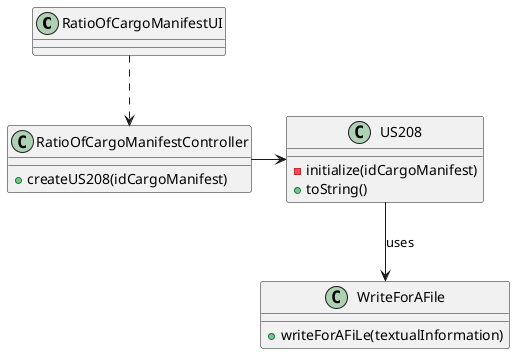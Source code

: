 @startuml
'https://plantuml.com/sequence-diagram

class RatioOfCargoManifestUI{}


class RatioOfCargoManifestController{
+ createUS208(idCargoManifest)
}


class US208 {
- initialize(idCargoManifest)
+ toString()

}

class WriteForAFile{
+ writeForAFiLe(textualInformation)

}



RatioOfCargoManifestController -> US208
US208 --> WriteForAFile : uses

RatioOfCargoManifestUI ..> RatioOfCargoManifestController


@enduml